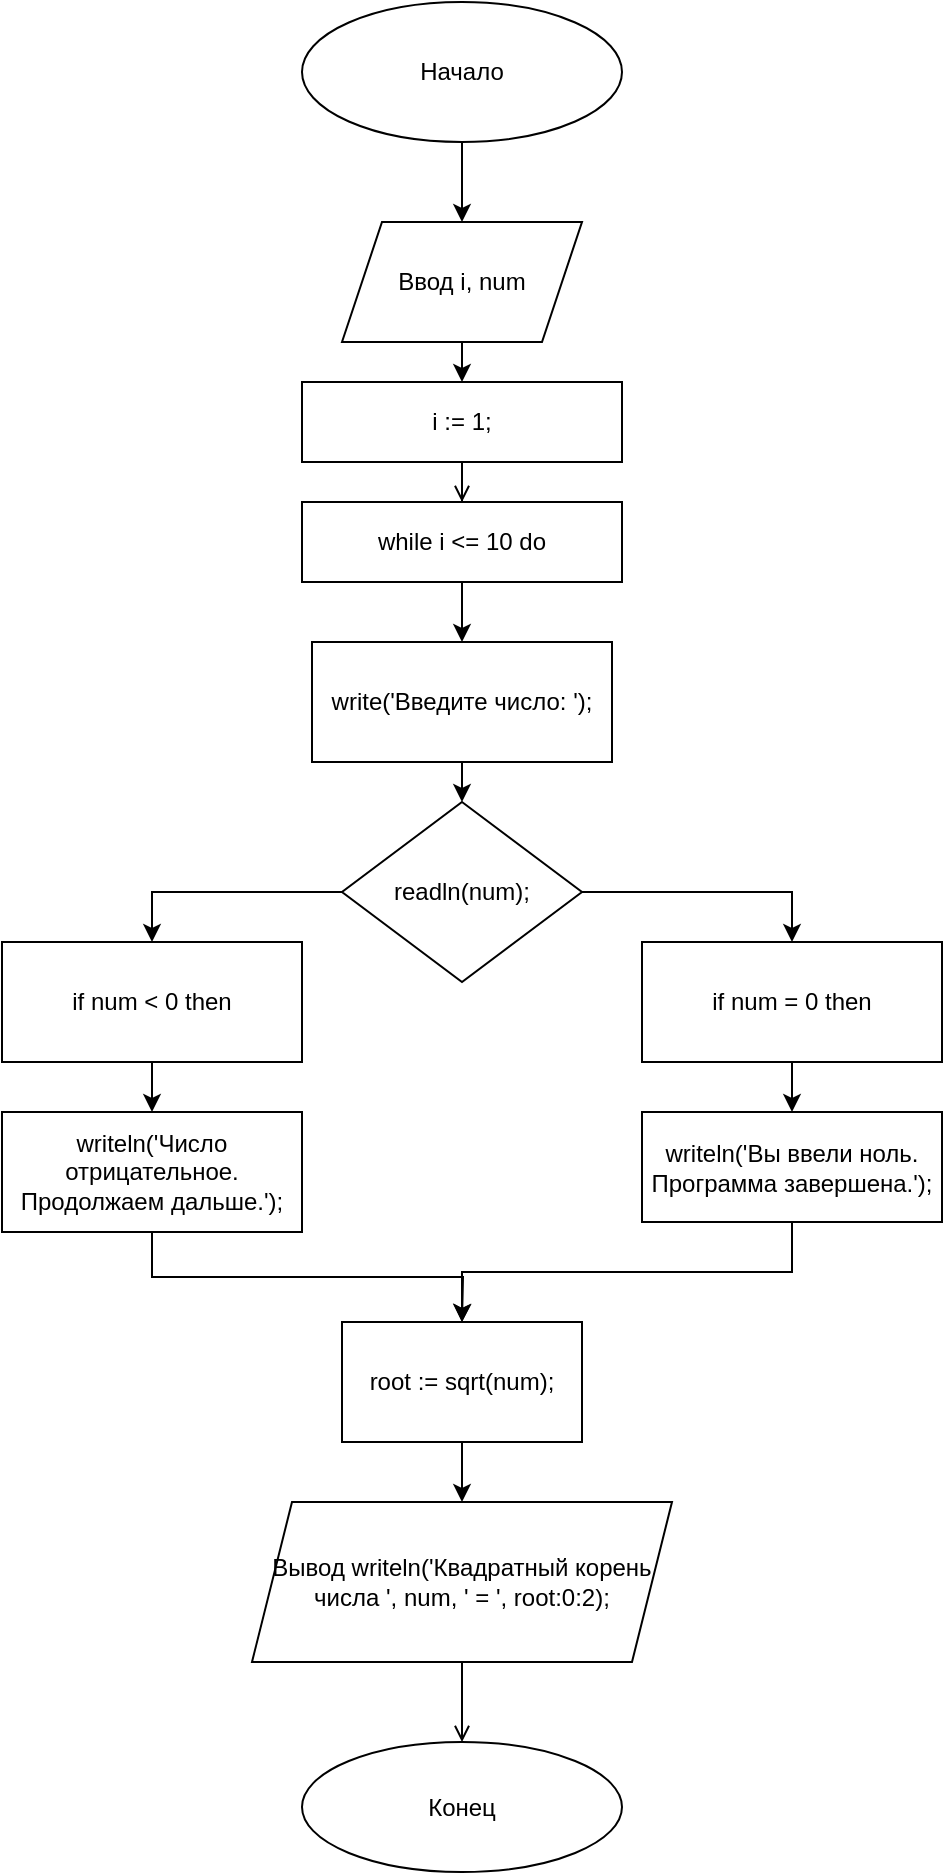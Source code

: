 <mxfile version="21.7.5" type="device">
  <diagram id="DIm28ipCNTEhO13IbWkz" name="Страница 1">
    <mxGraphModel dx="588" dy="1005" grid="1" gridSize="10" guides="1" tooltips="1" connect="1" arrows="1" fold="1" page="1" pageScale="1" pageWidth="827" pageHeight="1169" math="0" shadow="0">
      <root>
        <mxCell id="0" />
        <mxCell id="1" parent="0" />
        <mxCell id="950CmGPbI7GBlJgkOp4G-3" style="edgeStyle=orthogonalEdgeStyle;rounded=0;orthogonalLoop=1;jettySize=auto;html=1;exitX=0.5;exitY=1;exitDx=0;exitDy=0;entryX=0.5;entryY=0;entryDx=0;entryDy=0;" parent="1" source="YyCJ3QGNMapWrHQM2Ghw-1" target="950CmGPbI7GBlJgkOp4G-2" edge="1">
          <mxGeometry relative="1" as="geometry" />
        </mxCell>
        <mxCell id="YyCJ3QGNMapWrHQM2Ghw-1" value="Начало" style="ellipse;whiteSpace=wrap;html=1;" parent="1" vertex="1">
          <mxGeometry x="280" width="160" height="70" as="geometry" />
        </mxCell>
        <mxCell id="950CmGPbI7GBlJgkOp4G-6" style="edgeStyle=orthogonalEdgeStyle;rounded=0;orthogonalLoop=1;jettySize=auto;html=1;exitX=0.5;exitY=1;exitDx=0;exitDy=0;entryX=0.5;entryY=0;entryDx=0;entryDy=0;" parent="1" source="YyCJ3QGNMapWrHQM2Ghw-3" target="950CmGPbI7GBlJgkOp4G-5" edge="1">
          <mxGeometry relative="1" as="geometry" />
        </mxCell>
        <mxCell id="YyCJ3QGNMapWrHQM2Ghw-3" value="while i &amp;lt;= 10 do" style="rounded=0;whiteSpace=wrap;html=1;" parent="1" vertex="1">
          <mxGeometry x="280" y="250" width="160" height="40" as="geometry" />
        </mxCell>
        <mxCell id="YyCJ3QGNMapWrHQM2Ghw-15" style="edgeStyle=orthogonalEdgeStyle;rounded=0;orthogonalLoop=1;jettySize=auto;html=1;entryX=0.5;entryY=0;entryDx=0;entryDy=0;endArrow=open;endFill=0;" parent="1" source="YyCJ3QGNMapWrHQM2Ghw-4" target="YyCJ3QGNMapWrHQM2Ghw-3" edge="1">
          <mxGeometry relative="1" as="geometry" />
        </mxCell>
        <mxCell id="YyCJ3QGNMapWrHQM2Ghw-4" value="i := 1;" style="rounded=0;whiteSpace=wrap;html=1;" parent="1" vertex="1">
          <mxGeometry x="280" y="190" width="160" height="40" as="geometry" />
        </mxCell>
        <mxCell id="YyCJ3QGNMapWrHQM2Ghw-12" style="edgeStyle=orthogonalEdgeStyle;rounded=0;orthogonalLoop=1;jettySize=auto;html=1;entryX=0.5;entryY=0;entryDx=0;entryDy=0;endArrow=open;endFill=0;" parent="1" source="YyCJ3QGNMapWrHQM2Ghw-7" target="YyCJ3QGNMapWrHQM2Ghw-8" edge="1">
          <mxGeometry relative="1" as="geometry" />
        </mxCell>
        <mxCell id="YyCJ3QGNMapWrHQM2Ghw-7" value="Вывод&amp;nbsp;writeln(&#39;Квадратный корень числа &#39;, num, &#39; = &#39;, root:0:2);" style="shape=parallelogram;perimeter=parallelogramPerimeter;whiteSpace=wrap;html=1;fixedSize=1;" parent="1" vertex="1">
          <mxGeometry x="255" y="750" width="210" height="80" as="geometry" />
        </mxCell>
        <mxCell id="YyCJ3QGNMapWrHQM2Ghw-8" value="Конец" style="ellipse;whiteSpace=wrap;html=1;" parent="1" vertex="1">
          <mxGeometry x="280" y="870" width="160" height="65" as="geometry" />
        </mxCell>
        <mxCell id="950CmGPbI7GBlJgkOp4G-4" style="edgeStyle=orthogonalEdgeStyle;rounded=0;orthogonalLoop=1;jettySize=auto;html=1;exitX=0.5;exitY=1;exitDx=0;exitDy=0;entryX=0.5;entryY=0;entryDx=0;entryDy=0;" parent="1" source="950CmGPbI7GBlJgkOp4G-2" target="YyCJ3QGNMapWrHQM2Ghw-4" edge="1">
          <mxGeometry relative="1" as="geometry" />
        </mxCell>
        <mxCell id="950CmGPbI7GBlJgkOp4G-2" value="Ввод i, num" style="shape=parallelogram;perimeter=parallelogramPerimeter;whiteSpace=wrap;html=1;fixedSize=1;" parent="1" vertex="1">
          <mxGeometry x="300" y="110" width="120" height="60" as="geometry" />
        </mxCell>
        <mxCell id="Kz8Fa1ru-EXA8408l-6k-2" style="edgeStyle=orthogonalEdgeStyle;rounded=0;orthogonalLoop=1;jettySize=auto;html=1;exitX=0.5;exitY=1;exitDx=0;exitDy=0;entryX=0.5;entryY=0;entryDx=0;entryDy=0;" edge="1" parent="1" source="950CmGPbI7GBlJgkOp4G-5" target="Kz8Fa1ru-EXA8408l-6k-1">
          <mxGeometry relative="1" as="geometry" />
        </mxCell>
        <mxCell id="950CmGPbI7GBlJgkOp4G-5" value="write(&#39;Введите число: &#39;);" style="rounded=0;whiteSpace=wrap;html=1;" parent="1" vertex="1">
          <mxGeometry x="285" y="320" width="150" height="60" as="geometry" />
        </mxCell>
        <mxCell id="Kz8Fa1ru-EXA8408l-6k-7" style="edgeStyle=orthogonalEdgeStyle;rounded=0;orthogonalLoop=1;jettySize=auto;html=1;exitX=0.5;exitY=1;exitDx=0;exitDy=0;entryX=0.5;entryY=0;entryDx=0;entryDy=0;" edge="1" parent="1" source="950CmGPbI7GBlJgkOp4G-7" target="Kz8Fa1ru-EXA8408l-6k-6">
          <mxGeometry relative="1" as="geometry" />
        </mxCell>
        <mxCell id="950CmGPbI7GBlJgkOp4G-7" value="if num &amp;lt; 0 then" style="rounded=0;whiteSpace=wrap;html=1;" parent="1" vertex="1">
          <mxGeometry x="130" y="470" width="150" height="60" as="geometry" />
        </mxCell>
        <mxCell id="Kz8Fa1ru-EXA8408l-6k-8" style="edgeStyle=orthogonalEdgeStyle;rounded=0;orthogonalLoop=1;jettySize=auto;html=1;exitX=0.5;exitY=1;exitDx=0;exitDy=0;entryX=0.5;entryY=0;entryDx=0;entryDy=0;" edge="1" parent="1" source="950CmGPbI7GBlJgkOp4G-9" target="Kz8Fa1ru-EXA8408l-6k-5">
          <mxGeometry relative="1" as="geometry" />
        </mxCell>
        <mxCell id="950CmGPbI7GBlJgkOp4G-9" value="if num = 0 then" style="rounded=0;whiteSpace=wrap;html=1;" parent="1" vertex="1">
          <mxGeometry x="450" y="470" width="150" height="60" as="geometry" />
        </mxCell>
        <mxCell id="Kz8Fa1ru-EXA8408l-6k-3" style="edgeStyle=orthogonalEdgeStyle;rounded=0;orthogonalLoop=1;jettySize=auto;html=1;exitX=0;exitY=0.5;exitDx=0;exitDy=0;entryX=0.5;entryY=0;entryDx=0;entryDy=0;" edge="1" parent="1" source="Kz8Fa1ru-EXA8408l-6k-1" target="950CmGPbI7GBlJgkOp4G-7">
          <mxGeometry relative="1" as="geometry" />
        </mxCell>
        <mxCell id="Kz8Fa1ru-EXA8408l-6k-4" style="edgeStyle=orthogonalEdgeStyle;rounded=0;orthogonalLoop=1;jettySize=auto;html=1;exitX=1;exitY=0.5;exitDx=0;exitDy=0;entryX=0.5;entryY=0;entryDx=0;entryDy=0;" edge="1" parent="1" source="Kz8Fa1ru-EXA8408l-6k-1" target="950CmGPbI7GBlJgkOp4G-9">
          <mxGeometry relative="1" as="geometry" />
        </mxCell>
        <mxCell id="Kz8Fa1ru-EXA8408l-6k-1" value="readln(num);" style="rhombus;whiteSpace=wrap;html=1;" vertex="1" parent="1">
          <mxGeometry x="300" y="400" width="120" height="90" as="geometry" />
        </mxCell>
        <mxCell id="Kz8Fa1ru-EXA8408l-6k-12" style="edgeStyle=orthogonalEdgeStyle;rounded=0;orthogonalLoop=1;jettySize=auto;html=1;exitX=0.5;exitY=1;exitDx=0;exitDy=0;entryX=0.5;entryY=0;entryDx=0;entryDy=0;" edge="1" parent="1" source="Kz8Fa1ru-EXA8408l-6k-5" target="Kz8Fa1ru-EXA8408l-6k-10">
          <mxGeometry relative="1" as="geometry" />
        </mxCell>
        <mxCell id="Kz8Fa1ru-EXA8408l-6k-5" value="writeln(&#39;Вы ввели ноль. Программа завершена.&#39;);" style="rounded=0;whiteSpace=wrap;html=1;" vertex="1" parent="1">
          <mxGeometry x="450" y="555" width="150" height="55" as="geometry" />
        </mxCell>
        <mxCell id="Kz8Fa1ru-EXA8408l-6k-13" style="edgeStyle=orthogonalEdgeStyle;rounded=0;orthogonalLoop=1;jettySize=auto;html=1;exitX=0.5;exitY=1;exitDx=0;exitDy=0;" edge="1" parent="1" source="Kz8Fa1ru-EXA8408l-6k-6">
          <mxGeometry relative="1" as="geometry">
            <mxPoint x="360" y="660" as="targetPoint" />
          </mxGeometry>
        </mxCell>
        <mxCell id="Kz8Fa1ru-EXA8408l-6k-6" value="writeln(&#39;Число отрицательное. Продолжаем дальше.&#39;);" style="rounded=0;whiteSpace=wrap;html=1;" vertex="1" parent="1">
          <mxGeometry x="130" y="555" width="150" height="60" as="geometry" />
        </mxCell>
        <mxCell id="Kz8Fa1ru-EXA8408l-6k-14" style="edgeStyle=orthogonalEdgeStyle;rounded=0;orthogonalLoop=1;jettySize=auto;html=1;exitX=0.5;exitY=1;exitDx=0;exitDy=0;entryX=0.5;entryY=0;entryDx=0;entryDy=0;" edge="1" parent="1" source="Kz8Fa1ru-EXA8408l-6k-10">
          <mxGeometry relative="1" as="geometry">
            <mxPoint x="360" y="750" as="targetPoint" />
          </mxGeometry>
        </mxCell>
        <mxCell id="Kz8Fa1ru-EXA8408l-6k-10" value="root := sqrt(num);" style="rounded=0;whiteSpace=wrap;html=1;" vertex="1" parent="1">
          <mxGeometry x="300" y="660" width="120" height="60" as="geometry" />
        </mxCell>
      </root>
    </mxGraphModel>
  </diagram>
</mxfile>
